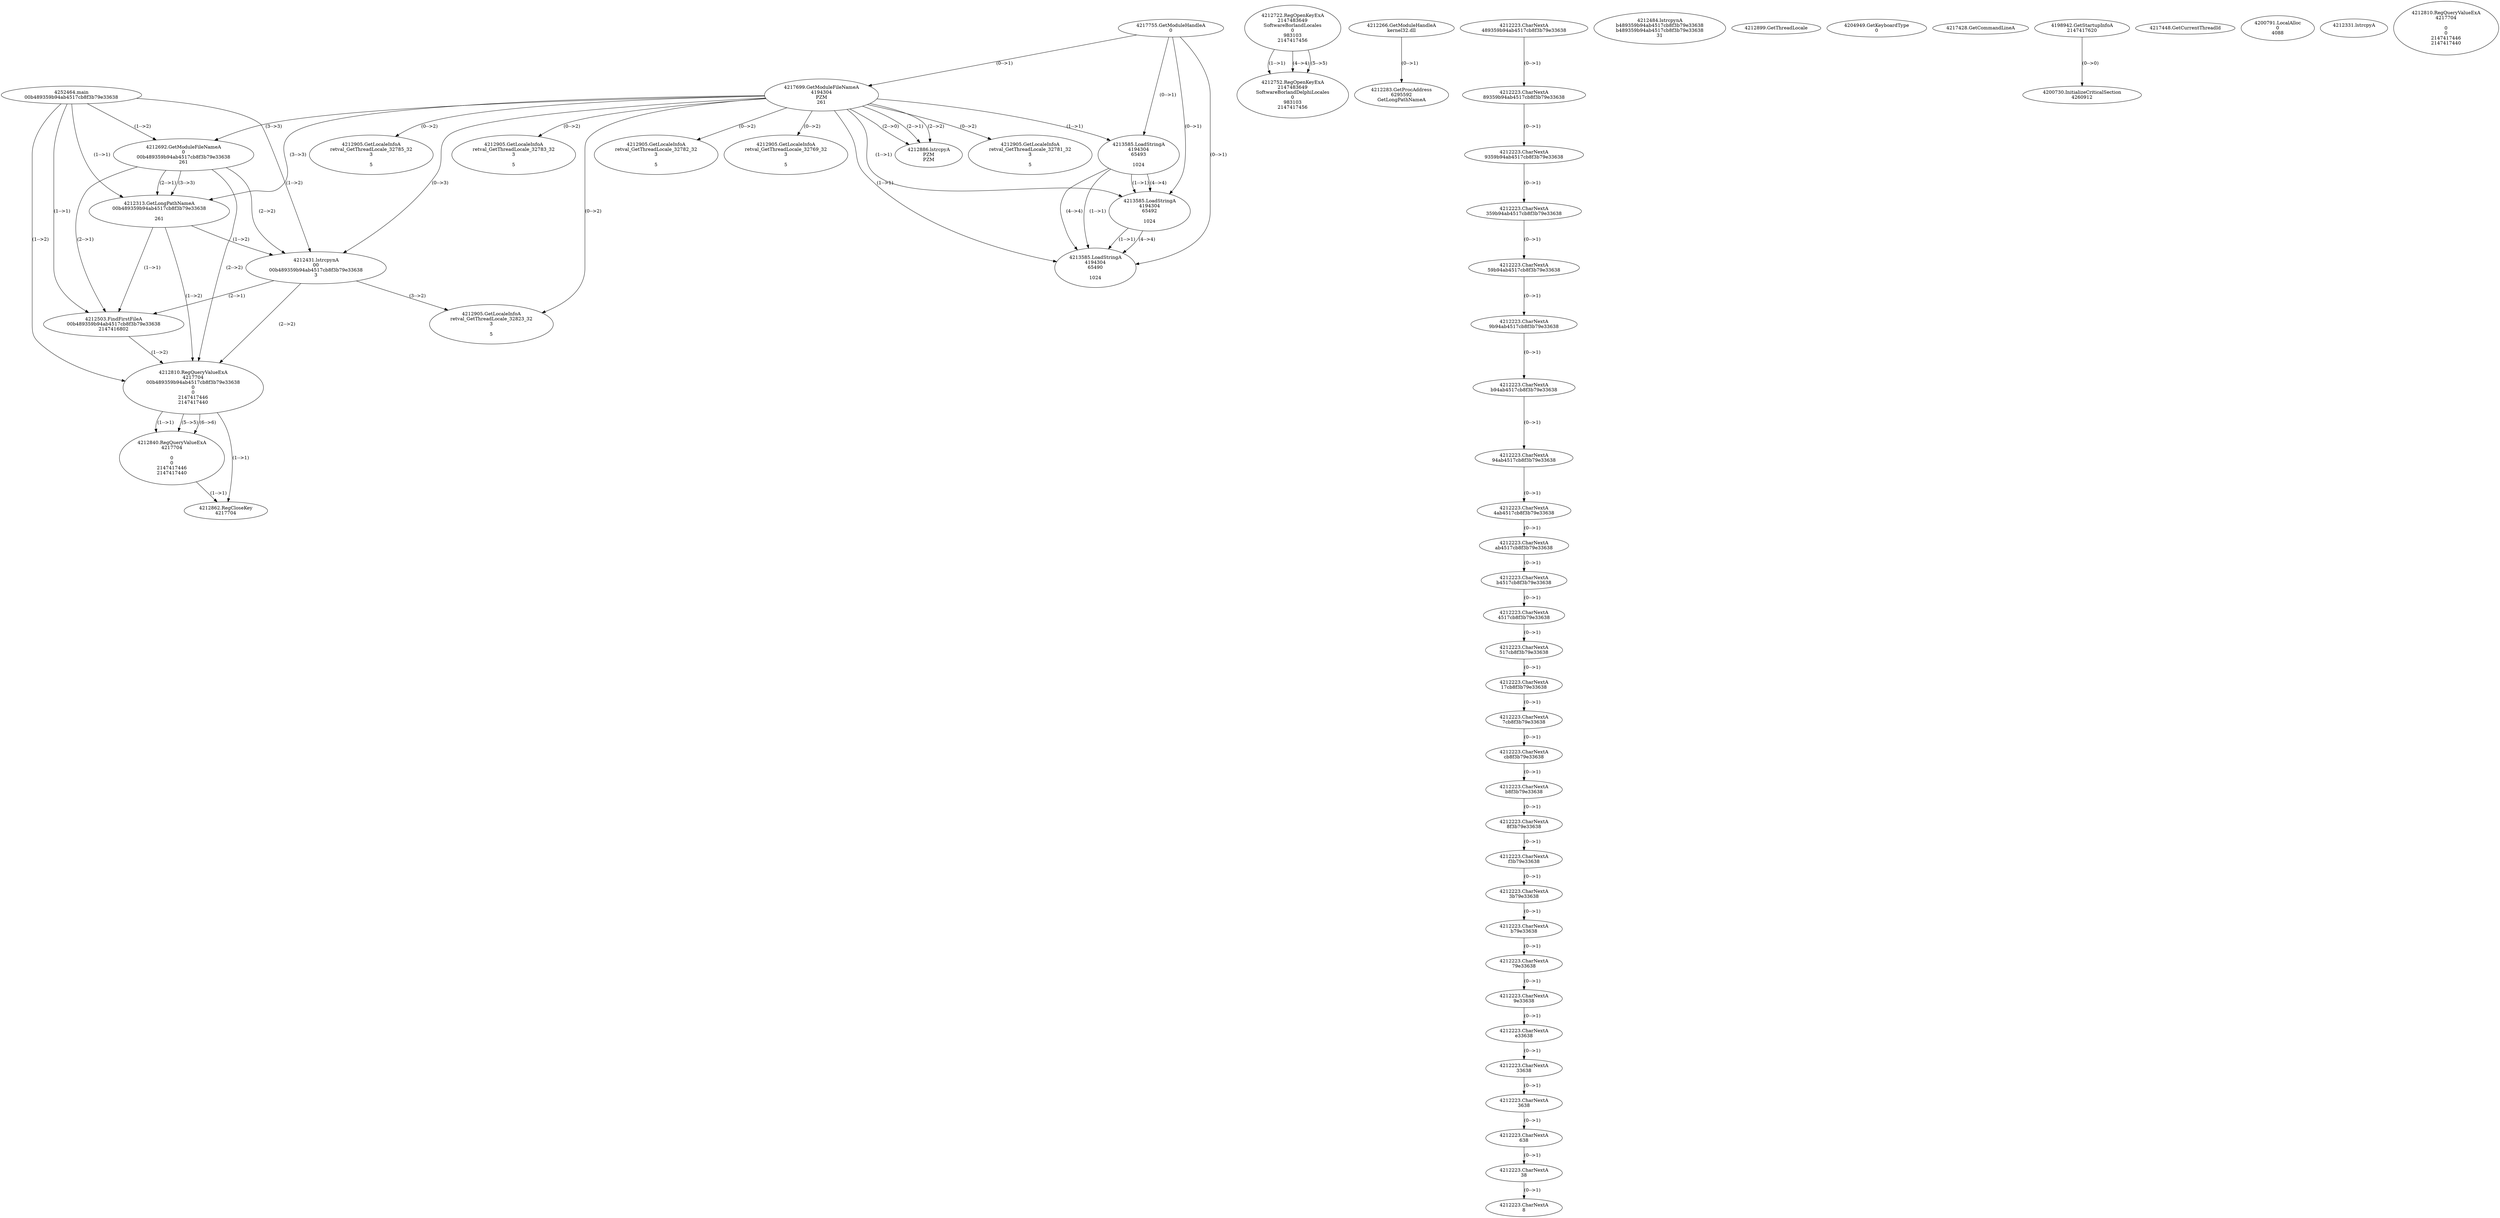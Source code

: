 // Global SCDG with merge call
digraph {
	0 [label="4252464.main
00b489359b94ab4517cb8f3b79e33638"]
	1 [label="4217755.GetModuleHandleA
0"]
	2 [label="4217699.GetModuleFileNameA
4194304
PZM
261"]
	1 -> 2 [label="(0-->1)"]
	3 [label="4212692.GetModuleFileNameA
0
00b489359b94ab4517cb8f3b79e33638
261"]
	0 -> 3 [label="(1-->2)"]
	2 -> 3 [label="(3-->3)"]
	4 [label="4212722.RegOpenKeyExA
2147483649
Software\Borland\Locales
0
983103
2147417456"]
	5 [label="4212752.RegOpenKeyExA
2147483649
Software\Borland\Delphi\Locales
0
983103
2147417456"]
	4 -> 5 [label="(1-->1)"]
	4 -> 5 [label="(4-->4)"]
	4 -> 5 [label="(5-->5)"]
	6 [label="4212266.GetModuleHandleA
kernel32.dll"]
	7 [label="4212283.GetProcAddress
6295592
GetLongPathNameA"]
	6 -> 7 [label="(0-->1)"]
	8 [label="4212313.GetLongPathNameA
00b489359b94ab4517cb8f3b79e33638

261"]
	0 -> 8 [label="(1-->1)"]
	3 -> 8 [label="(2-->1)"]
	2 -> 8 [label="(3-->3)"]
	3 -> 8 [label="(3-->3)"]
	9 [label="4212431.lstrcpynA
00
00b489359b94ab4517cb8f3b79e33638
3"]
	0 -> 9 [label="(1-->2)"]
	3 -> 9 [label="(2-->2)"]
	8 -> 9 [label="(1-->2)"]
	2 -> 9 [label="(0-->3)"]
	10 [label="4212223.CharNextA
489359b94ab4517cb8f3b79e33638"]
	11 [label="4212223.CharNextA
89359b94ab4517cb8f3b79e33638"]
	10 -> 11 [label="(0-->1)"]
	12 [label="4212223.CharNextA
9359b94ab4517cb8f3b79e33638"]
	11 -> 12 [label="(0-->1)"]
	13 [label="4212223.CharNextA
359b94ab4517cb8f3b79e33638"]
	12 -> 13 [label="(0-->1)"]
	14 [label="4212223.CharNextA
59b94ab4517cb8f3b79e33638"]
	13 -> 14 [label="(0-->1)"]
	15 [label="4212223.CharNextA
9b94ab4517cb8f3b79e33638"]
	14 -> 15 [label="(0-->1)"]
	16 [label="4212223.CharNextA
b94ab4517cb8f3b79e33638"]
	15 -> 16 [label="(0-->1)"]
	17 [label="4212223.CharNextA
94ab4517cb8f3b79e33638"]
	16 -> 17 [label="(0-->1)"]
	18 [label="4212223.CharNextA
4ab4517cb8f3b79e33638"]
	17 -> 18 [label="(0-->1)"]
	19 [label="4212223.CharNextA
ab4517cb8f3b79e33638"]
	18 -> 19 [label="(0-->1)"]
	20 [label="4212223.CharNextA
b4517cb8f3b79e33638"]
	19 -> 20 [label="(0-->1)"]
	21 [label="4212223.CharNextA
4517cb8f3b79e33638"]
	20 -> 21 [label="(0-->1)"]
	22 [label="4212223.CharNextA
517cb8f3b79e33638"]
	21 -> 22 [label="(0-->1)"]
	23 [label="4212223.CharNextA
17cb8f3b79e33638"]
	22 -> 23 [label="(0-->1)"]
	24 [label="4212223.CharNextA
7cb8f3b79e33638"]
	23 -> 24 [label="(0-->1)"]
	25 [label="4212223.CharNextA
cb8f3b79e33638"]
	24 -> 25 [label="(0-->1)"]
	26 [label="4212223.CharNextA
b8f3b79e33638"]
	25 -> 26 [label="(0-->1)"]
	27 [label="4212223.CharNextA
8f3b79e33638"]
	26 -> 27 [label="(0-->1)"]
	28 [label="4212223.CharNextA
f3b79e33638"]
	27 -> 28 [label="(0-->1)"]
	29 [label="4212223.CharNextA
3b79e33638"]
	28 -> 29 [label="(0-->1)"]
	30 [label="4212223.CharNextA
b79e33638"]
	29 -> 30 [label="(0-->1)"]
	31 [label="4212223.CharNextA
79e33638"]
	30 -> 31 [label="(0-->1)"]
	32 [label="4212223.CharNextA
9e33638"]
	31 -> 32 [label="(0-->1)"]
	33 [label="4212223.CharNextA
e33638"]
	32 -> 33 [label="(0-->1)"]
	34 [label="4212223.CharNextA
33638"]
	33 -> 34 [label="(0-->1)"]
	35 [label="4212223.CharNextA
3638"]
	34 -> 35 [label="(0-->1)"]
	36 [label="4212223.CharNextA
638"]
	35 -> 36 [label="(0-->1)"]
	37 [label="4212223.CharNextA
38"]
	36 -> 37 [label="(0-->1)"]
	38 [label="4212223.CharNextA
8"]
	37 -> 38 [label="(0-->1)"]
	39 [label="4212484.lstrcpynA
b489359b94ab4517cb8f3b79e33638
b489359b94ab4517cb8f3b79e33638
31"]
	40 [label="4212503.FindFirstFileA
00b489359b94ab4517cb8f3b79e33638
2147416802"]
	0 -> 40 [label="(1-->1)"]
	3 -> 40 [label="(2-->1)"]
	8 -> 40 [label="(1-->1)"]
	9 -> 40 [label="(2-->1)"]
	41 [label="4212810.RegQueryValueExA
4217704
00b489359b94ab4517cb8f3b79e33638
0
0
2147417446
2147417440"]
	0 -> 41 [label="(1-->2)"]
	3 -> 41 [label="(2-->2)"]
	8 -> 41 [label="(1-->2)"]
	9 -> 41 [label="(2-->2)"]
	40 -> 41 [label="(1-->2)"]
	42 [label="4212840.RegQueryValueExA
4217704

0
0
2147417446
2147417440"]
	41 -> 42 [label="(1-->1)"]
	41 -> 42 [label="(5-->5)"]
	41 -> 42 [label="(6-->6)"]
	43 [label="4212862.RegCloseKey
4217704"]
	41 -> 43 [label="(1-->1)"]
	42 -> 43 [label="(1-->1)"]
	44 [label="4212886.lstrcpyA
PZM
PZM"]
	2 -> 44 [label="(2-->1)"]
	2 -> 44 [label="(2-->2)"]
	2 -> 44 [label="(2-->0)"]
	45 [label="4212899.GetThreadLocale
"]
	46 [label="4212905.GetLocaleInfoA
retval_GetThreadLocale_32823_32
3

5"]
	2 -> 46 [label="(0-->2)"]
	9 -> 46 [label="(3-->2)"]
	47 [label="4204949.GetKeyboardType
0"]
	48 [label="4217428.GetCommandLineA
"]
	49 [label="4198942.GetStartupInfoA
2147417620"]
	50 [label="4217448.GetCurrentThreadId
"]
	51 [label="4213585.LoadStringA
4194304
65493

1024"]
	1 -> 51 [label="(0-->1)"]
	2 -> 51 [label="(1-->1)"]
	52 [label="4200730.InitializeCriticalSection
4260912"]
	49 -> 52 [label="(0-->0)"]
	53 [label="4200791.LocalAlloc
0
4088"]
	54 [label="4212331.lstrcpyA

"]
	55 [label="4212810.RegQueryValueExA
4217704

0
0
2147417446
2147417440"]
	56 [label="4212905.GetLocaleInfoA
retval_GetThreadLocale_32781_32
3

5"]
	2 -> 56 [label="(0-->2)"]
	57 [label="4212905.GetLocaleInfoA
retval_GetThreadLocale_32785_32
3

5"]
	2 -> 57 [label="(0-->2)"]
	58 [label="4213585.LoadStringA
4194304
65492

1024"]
	1 -> 58 [label="(0-->1)"]
	2 -> 58 [label="(1-->1)"]
	51 -> 58 [label="(1-->1)"]
	51 -> 58 [label="(4-->4)"]
	59 [label="4213585.LoadStringA
4194304
65490

1024"]
	1 -> 59 [label="(0-->1)"]
	2 -> 59 [label="(1-->1)"]
	51 -> 59 [label="(1-->1)"]
	58 -> 59 [label="(1-->1)"]
	51 -> 59 [label="(4-->4)"]
	58 -> 59 [label="(4-->4)"]
	60 [label="4212905.GetLocaleInfoA
retval_GetThreadLocale_32783_32
3

5"]
	2 -> 60 [label="(0-->2)"]
	61 [label="4212905.GetLocaleInfoA
retval_GetThreadLocale_32782_32
3

5"]
	2 -> 61 [label="(0-->2)"]
	62 [label="4212905.GetLocaleInfoA
retval_GetThreadLocale_32769_32
3

5"]
	2 -> 62 [label="(0-->2)"]
}
